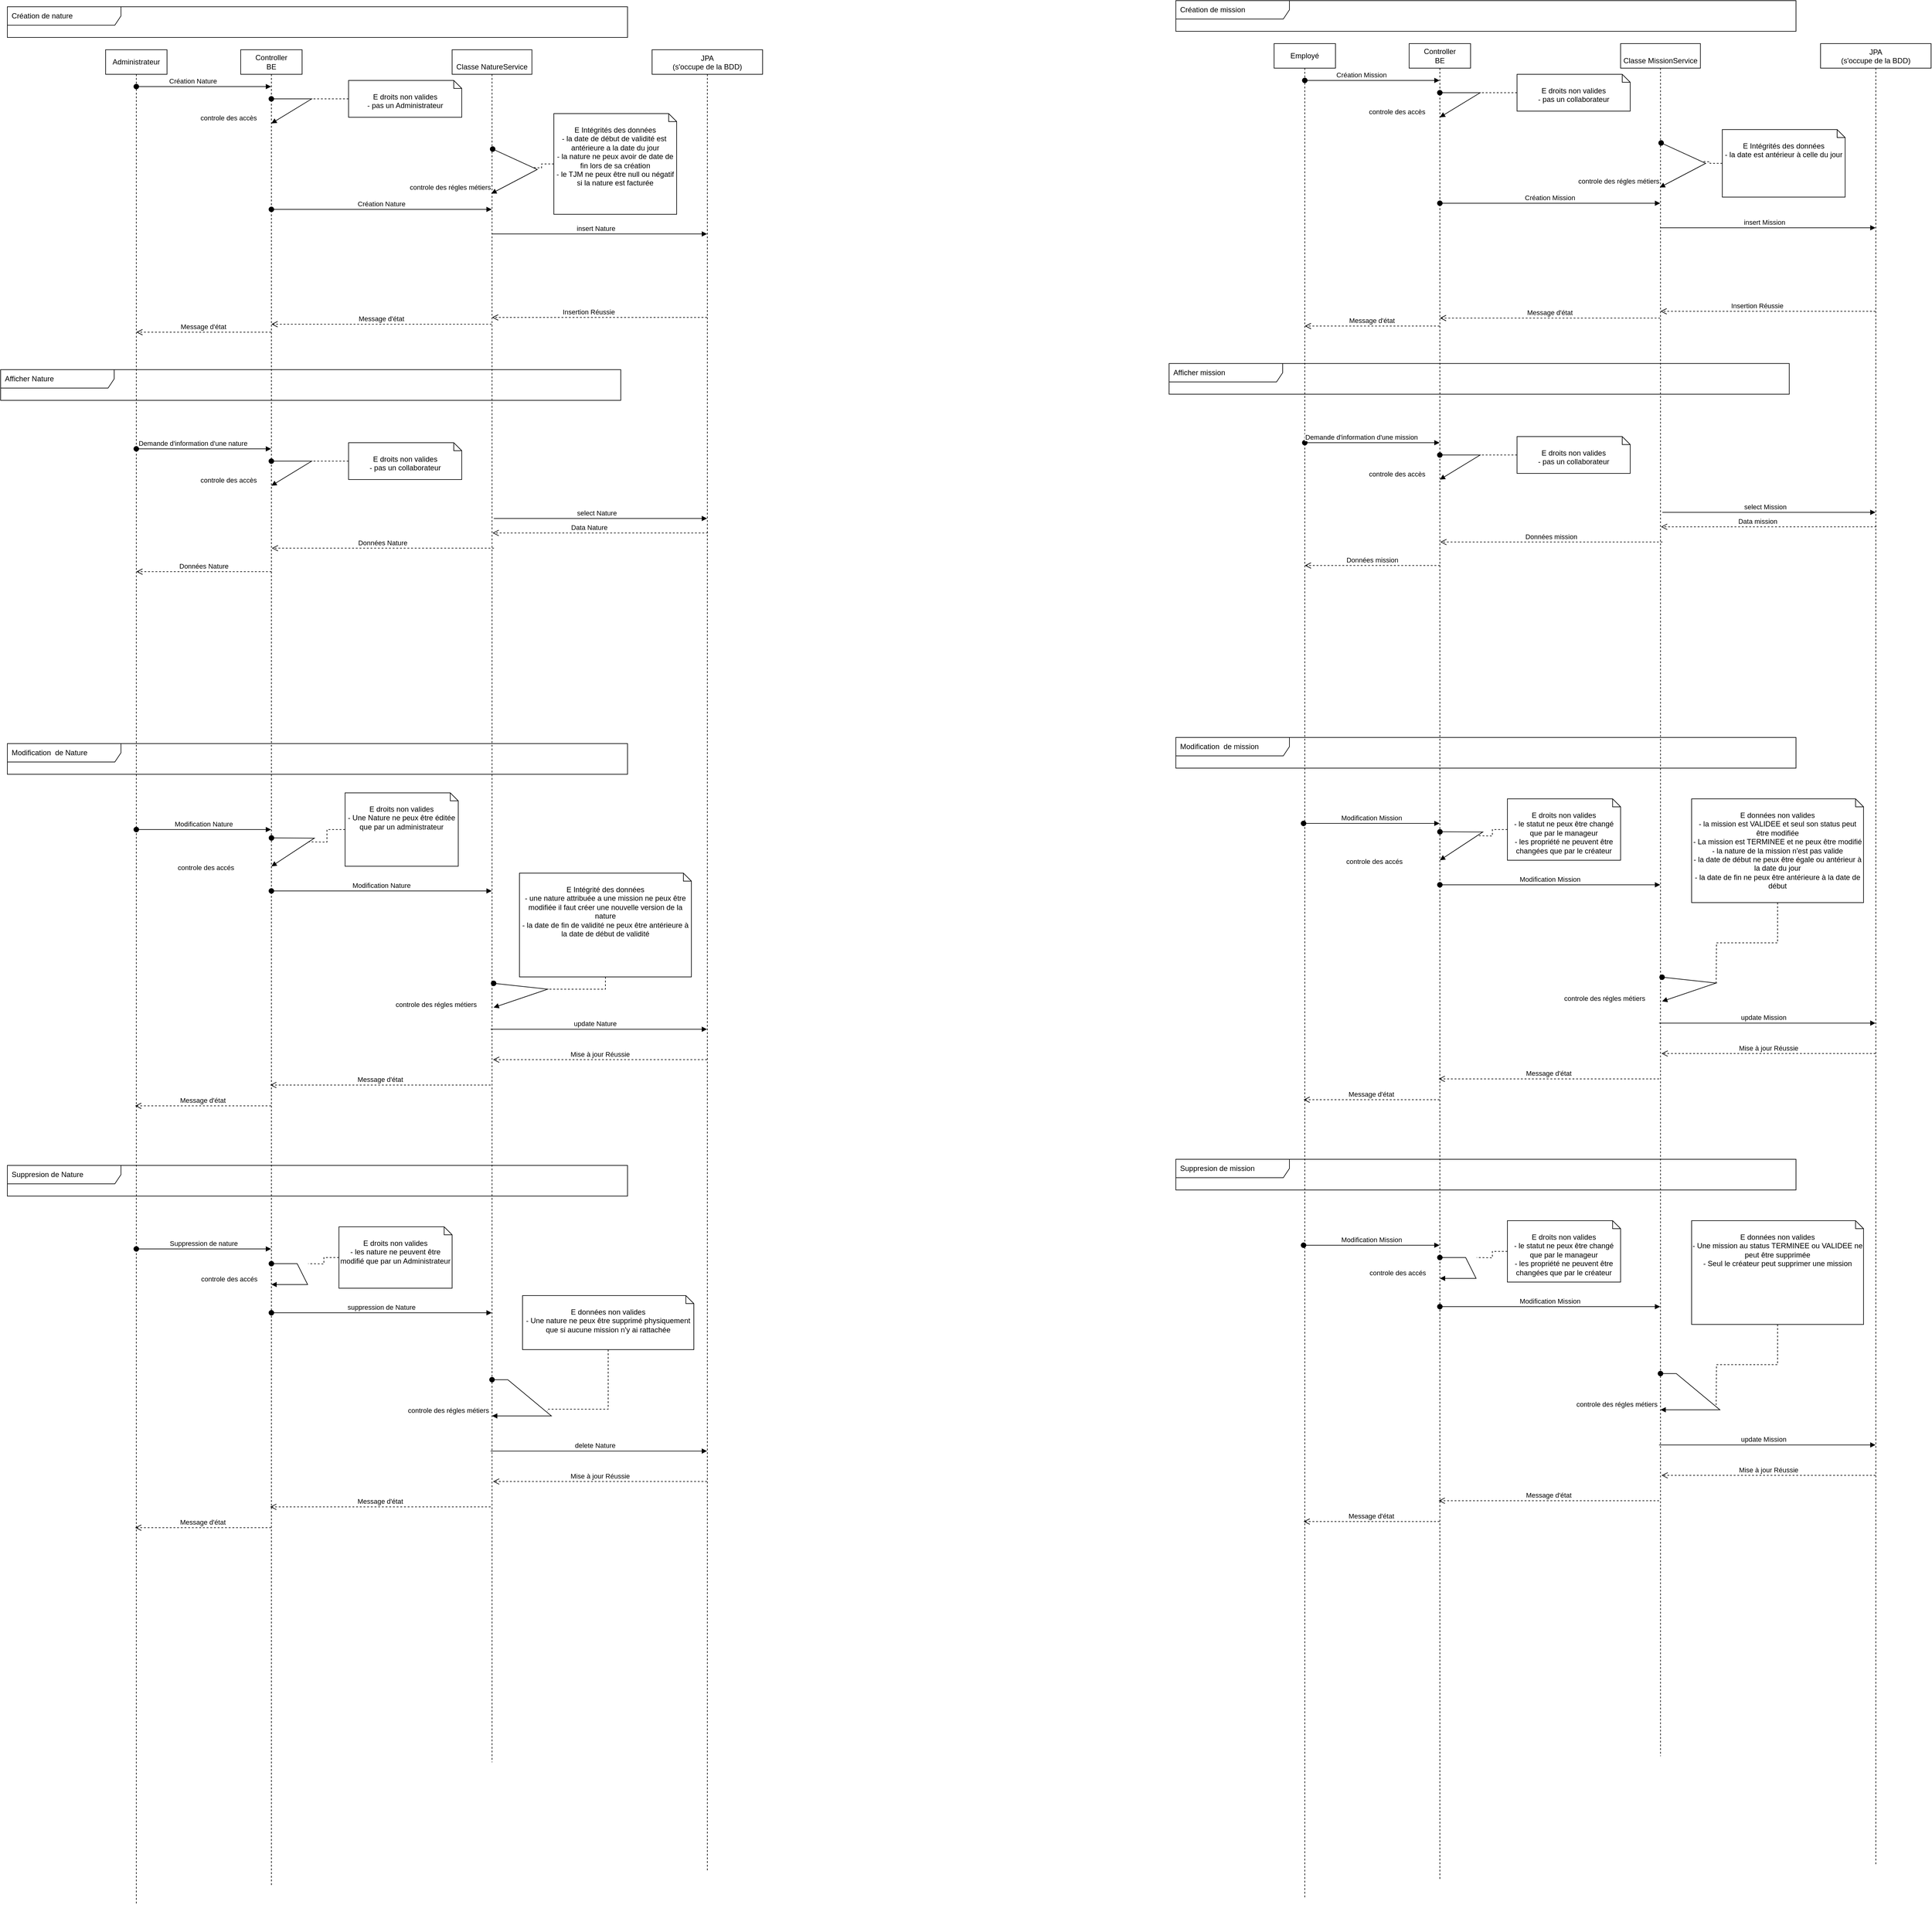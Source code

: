 <mxfile version="20.2.8" type="github">
  <diagram id="kgpKYQtTHZ0yAKxKKP6v" name="Page-1">
    <mxGraphModel dx="3835" dy="670" grid="0" gridSize="10" guides="1" tooltips="1" connect="1" arrows="1" fold="1" page="1" pageScale="1" pageWidth="827" pageHeight="1169" math="0" shadow="0">
      <root>
        <mxCell id="0" />
        <mxCell id="1" parent="0" />
        <mxCell id="3nuBFxr9cyL0pnOWT2aG-1" value="&#xa;Classe MissionService" style="shape=umlLifeline;perimeter=lifelinePerimeter;container=1;collapsible=0;recursiveResize=0;rounded=0;shadow=0;strokeWidth=1;" parent="1" vertex="1">
          <mxGeometry x="364.32" y="80" width="130" height="2789" as="geometry" />
        </mxCell>
        <mxCell id="5L8-g9ovLrtgpSLUulJO-23" value="controle des régles métiers" style="html=1;verticalAlign=bottom;startArrow=oval;startFill=1;endArrow=block;startSize=8;rounded=0;exitX=0.52;exitY=0.636;exitDx=0;exitDy=0;exitPerimeter=0;entryX=0.52;entryY=0.788;entryDx=0;entryDy=0;entryPerimeter=0;" parent="3nuBFxr9cyL0pnOWT2aG-1" edge="1">
          <mxGeometry x="1" y="-72" width="60" relative="1" as="geometry">
            <mxPoint x="67.6" y="1520.48" as="sourcePoint" />
            <mxPoint x="67.6" y="1559.84" as="targetPoint" />
            <Array as="points">
              <mxPoint x="155.68" y="1530" />
            </Array>
            <mxPoint x="-71" y="72" as="offset" />
          </mxGeometry>
        </mxCell>
        <mxCell id="3nuBFxr9cyL0pnOWT2aG-5" value="JPA&#xa;(s&#39;occupe de la BDD)" style="shape=umlLifeline;perimeter=lifelinePerimeter;container=1;collapsible=0;recursiveResize=0;rounded=0;shadow=0;strokeWidth=1;" parent="1" vertex="1">
          <mxGeometry x="690" y="80" width="180" height="2968" as="geometry" />
        </mxCell>
        <mxCell id="5L8-g9ovLrtgpSLUulJO-5" value="&lt;div&gt;Controller&lt;/div&gt;&lt;div&gt;BE&lt;br&gt;&lt;/div&gt;" style="shape=umlLifeline;perimeter=lifelinePerimeter;whiteSpace=wrap;html=1;container=1;collapsible=0;recursiveResize=0;outlineConnect=0;" parent="1" vertex="1">
          <mxGeometry x="20" y="80" width="100" height="2990" as="geometry" />
        </mxCell>
        <mxCell id="5L8-g9ovLrtgpSLUulJO-72" value="&lt;div&gt;controle des accés&lt;/div&gt;" style="html=1;verticalAlign=bottom;startArrow=oval;startFill=1;endArrow=block;startSize=8;rounded=0;exitX=0.52;exitY=0.636;exitDx=0;exitDy=0;exitPerimeter=0;entryX=0.519;entryY=0.681;entryDx=0;entryDy=0;entryPerimeter=0;" parent="5L8-g9ovLrtgpSLUulJO-5" edge="1">
          <mxGeometry x="1" y="-70" width="60" relative="1" as="geometry">
            <mxPoint x="50.13" y="1283.65" as="sourcePoint" />
            <mxPoint x="50.0" y="1330" as="targetPoint" />
            <Array as="points">
              <mxPoint x="120" y="1284" />
            </Array>
            <mxPoint x="-69" y="70" as="offset" />
          </mxGeometry>
        </mxCell>
        <mxCell id="Jw-Lm7LRE4pyzQuO6-6R-11" value="Données mission" style="verticalAlign=bottom;endArrow=open;dashed=1;endSize=8;shadow=0;strokeWidth=1;" parent="5L8-g9ovLrtgpSLUulJO-5" edge="1">
          <mxGeometry relative="1" as="geometry">
            <mxPoint x="-169.996" y="850" as="targetPoint" />
            <mxPoint x="50.18" y="850" as="sourcePoint" />
            <Array as="points" />
          </mxGeometry>
        </mxCell>
        <mxCell id="5L8-g9ovLrtgpSLUulJO-13" value="Création de mission" style="shape=umlFrame;whiteSpace=wrap;html=1;width=185;height=30;boundedLbl=1;verticalAlign=middle;align=left;spacingLeft=5;" parent="1" vertex="1">
          <mxGeometry x="-360" y="10" width="1010" height="50" as="geometry" />
        </mxCell>
        <mxCell id="5L8-g9ovLrtgpSLUulJO-1" value="&lt;div&gt;controle des régles métiers&lt;/div&gt;" style="html=1;verticalAlign=bottom;startArrow=oval;startFill=1;endArrow=block;startSize=8;rounded=0;entryX=0.491;entryY=0.084;entryDx=0;entryDy=0;entryPerimeter=0;exitX=0.508;exitY=0.058;exitDx=0;exitDy=0;exitPerimeter=0;" parent="1" source="3nuBFxr9cyL0pnOWT2aG-1" target="3nuBFxr9cyL0pnOWT2aG-1" edge="1">
          <mxGeometry x="1" y="-70" width="60" relative="1" as="geometry">
            <mxPoint x="437.21" y="319.94" as="sourcePoint" />
            <mxPoint x="434.324" y="360" as="targetPoint" />
            <Array as="points">
              <mxPoint x="503" y="275" />
            </Array>
            <mxPoint x="-35" y="61" as="offset" />
          </mxGeometry>
        </mxCell>
        <mxCell id="5L8-g9ovLrtgpSLUulJO-69" style="edgeStyle=orthogonalEdgeStyle;rounded=0;orthogonalLoop=1;jettySize=auto;html=1;dashed=1;endArrow=none;endFill=0;" parent="1" source="5L8-g9ovLrtgpSLUulJO-2" edge="1">
          <mxGeometry relative="1" as="geometry">
            <mxPoint x="497" y="272" as="targetPoint" />
          </mxGeometry>
        </mxCell>
        <mxCell id="5L8-g9ovLrtgpSLUulJO-2" value="&lt;div&gt;E Intégrités des données&lt;/div&gt;&lt;div&gt;- la date est antérieur à celle du jour&lt;br&gt;&lt;/div&gt;&lt;div&gt;&lt;br&gt;&lt;/div&gt;&lt;div&gt;&lt;br&gt;&lt;/div&gt;" style="shape=note2;boundedLbl=1;whiteSpace=wrap;html=1;size=13;verticalAlign=top;align=center;" parent="1" vertex="1">
          <mxGeometry x="530" y="220" width="200" height="110" as="geometry" />
        </mxCell>
        <mxCell id="5L8-g9ovLrtgpSLUulJO-20" value="Mise à jour Réussie" style="verticalAlign=bottom;endArrow=open;dashed=1;endSize=8;shadow=0;strokeWidth=1;entryX=0.513;entryY=0.86;entryDx=0;entryDy=0;entryPerimeter=0;" parent="1" edge="1">
          <mxGeometry relative="1" as="geometry">
            <mxPoint x="431.01" y="1724.8" as="targetPoint" />
            <mxPoint x="779.5" y="1724.8" as="sourcePoint" />
            <Array as="points" />
          </mxGeometry>
        </mxCell>
        <mxCell id="5L8-g9ovLrtgpSLUulJO-22" value="Modification Mission" style="verticalAlign=bottom;startArrow=oval;endArrow=block;startSize=8;shadow=0;strokeWidth=1;" parent="1" edge="1">
          <mxGeometry relative="1" as="geometry">
            <mxPoint x="70" y="1450" as="sourcePoint" />
            <mxPoint x="428.82" y="1450" as="targetPoint" />
            <Array as="points" />
          </mxGeometry>
        </mxCell>
        <mxCell id="5L8-g9ovLrtgpSLUulJO-71" style="edgeStyle=orthogonalEdgeStyle;rounded=0;orthogonalLoop=1;jettySize=auto;html=1;dashed=1;endArrow=none;endFill=0;" parent="1" source="5L8-g9ovLrtgpSLUulJO-24" edge="1">
          <mxGeometry relative="1" as="geometry">
            <mxPoint x="520" y="1610" as="targetPoint" />
          </mxGeometry>
        </mxCell>
        <mxCell id="5L8-g9ovLrtgpSLUulJO-25" value="Message d&#39;état" style="verticalAlign=bottom;endArrow=open;dashed=1;endSize=8;shadow=0;strokeWidth=1;exitX=0.482;exitY=0.895;exitDx=0;exitDy=0;exitPerimeter=0;" parent="1" edge="1">
          <mxGeometry relative="1" as="geometry">
            <mxPoint x="68" y="1766.1" as="targetPoint" />
            <mxPoint x="426.98" y="1766.1" as="sourcePoint" />
            <Array as="points" />
          </mxGeometry>
        </mxCell>
        <mxCell id="5L8-g9ovLrtgpSLUulJO-28" value="update Mission" style="verticalAlign=bottom;endArrow=block;shadow=0;strokeWidth=1;exitX=0.482;exitY=0.818;exitDx=0;exitDy=0;exitPerimeter=0;" parent="1" edge="1">
          <mxGeometry x="-0.032" relative="1" as="geometry">
            <mxPoint x="426.98" y="1675.24" as="sourcePoint" />
            <mxPoint x="779.5" y="1675.24" as="targetPoint" />
            <Array as="points" />
            <mxPoint as="offset" />
          </mxGeometry>
        </mxCell>
        <mxCell id="5L8-g9ovLrtgpSLUulJO-33" value="Employé" style="shape=umlLifeline;perimeter=lifelinePerimeter;whiteSpace=wrap;html=1;container=1;collapsible=0;recursiveResize=0;outlineConnect=0;" parent="1" vertex="1">
          <mxGeometry x="-200" y="80" width="100" height="3020" as="geometry" />
        </mxCell>
        <mxCell id="5L8-g9ovLrtgpSLUulJO-34" value="Création Mission" style="verticalAlign=bottom;startArrow=oval;endArrow=block;startSize=8;shadow=0;strokeWidth=1;" parent="1" source="5L8-g9ovLrtgpSLUulJO-33" target="5L8-g9ovLrtgpSLUulJO-5" edge="1">
          <mxGeometry x="-0.159" relative="1" as="geometry">
            <mxPoint x="-120" y="150" as="sourcePoint" />
            <mxPoint x="70" y="150" as="targetPoint" />
            <Array as="points">
              <mxPoint x="-10" y="140" />
            </Array>
            <mxPoint as="offset" />
          </mxGeometry>
        </mxCell>
        <mxCell id="5L8-g9ovLrtgpSLUulJO-37" value="Message d&#39;état" style="verticalAlign=bottom;endArrow=open;dashed=1;endSize=8;shadow=0;strokeWidth=1;" parent="1" source="5L8-g9ovLrtgpSLUulJO-5" target="5L8-g9ovLrtgpSLUulJO-33" edge="1">
          <mxGeometry relative="1" as="geometry">
            <mxPoint x="-150" y="230.0" as="targetPoint" />
            <mxPoint x="70" y="420" as="sourcePoint" />
            <Array as="points">
              <mxPoint x="20" y="540" />
            </Array>
          </mxGeometry>
        </mxCell>
        <mxCell id="5L8-g9ovLrtgpSLUulJO-35" value="Modification Mission" style="verticalAlign=bottom;startArrow=oval;endArrow=block;startSize=8;shadow=0;strokeWidth=1;" parent="1" edge="1">
          <mxGeometry relative="1" as="geometry">
            <mxPoint x="-152" y="1350" as="sourcePoint" />
            <mxPoint x="69.5" y="1350" as="targetPoint" />
            <Array as="points">
              <mxPoint x="-30" y="1350" />
            </Array>
          </mxGeometry>
        </mxCell>
        <mxCell id="3nuBFxr9cyL0pnOWT2aG-3" value="Création Mission" style="verticalAlign=bottom;startArrow=oval;endArrow=block;startSize=8;shadow=0;strokeWidth=1;" parent="1" source="5L8-g9ovLrtgpSLUulJO-5" target="3nuBFxr9cyL0pnOWT2aG-1" edge="1">
          <mxGeometry relative="1" as="geometry">
            <mxPoint x="360" y="150" as="sourcePoint" />
            <mxPoint x="415" y="342" as="targetPoint" />
            <Array as="points">
              <mxPoint x="295" y="340" />
            </Array>
          </mxGeometry>
        </mxCell>
        <mxCell id="5L8-g9ovLrtgpSLUulJO-60" value="&lt;div&gt;controle des accès &lt;br&gt;&lt;/div&gt;" style="html=1;verticalAlign=bottom;startArrow=oval;startFill=1;endArrow=block;startSize=8;rounded=0;" parent="1" edge="1">
          <mxGeometry x="1" y="-70" width="60" relative="1" as="geometry">
            <mxPoint x="69.929" y="160" as="sourcePoint" />
            <mxPoint x="70" y="200" as="targetPoint" />
            <Array as="points">
              <mxPoint x="135.68" y="160" />
            </Array>
            <mxPoint x="-34" y="60" as="offset" />
          </mxGeometry>
        </mxCell>
        <mxCell id="5L8-g9ovLrtgpSLUulJO-70" style="edgeStyle=orthogonalEdgeStyle;rounded=0;orthogonalLoop=1;jettySize=auto;html=1;dashed=1;endArrow=none;endFill=0;" parent="1" source="5L8-g9ovLrtgpSLUulJO-61" edge="1">
          <mxGeometry relative="1" as="geometry">
            <mxPoint x="130" y="160" as="targetPoint" />
          </mxGeometry>
        </mxCell>
        <mxCell id="5L8-g9ovLrtgpSLUulJO-61" value="&lt;div&gt;E droits non valides&lt;/div&gt;&lt;div&gt;- pas un collaborateur&lt;/div&gt;" style="shape=note2;boundedLbl=1;whiteSpace=wrap;html=1;size=13;verticalAlign=top;align=center;" parent="1" vertex="1">
          <mxGeometry x="195.68" y="130" width="184.32" height="60" as="geometry" />
        </mxCell>
        <mxCell id="5L8-g9ovLrtgpSLUulJO-65" style="edgeStyle=orthogonalEdgeStyle;rounded=0;orthogonalLoop=1;jettySize=auto;html=1;dashed=1;strokeColor=none;endArrow=none;endFill=0;" parent="1" source="5L8-g9ovLrtgpSLUulJO-63" edge="1">
          <mxGeometry relative="1" as="geometry">
            <mxPoint x="120" y="1400" as="targetPoint" />
          </mxGeometry>
        </mxCell>
        <mxCell id="5L8-g9ovLrtgpSLUulJO-66" style="edgeStyle=orthogonalEdgeStyle;rounded=0;orthogonalLoop=1;jettySize=auto;html=1;dashed=1;endArrow=none;endFill=0;" parent="1" source="5L8-g9ovLrtgpSLUulJO-63" edge="1">
          <mxGeometry relative="1" as="geometry">
            <mxPoint x="130" y="1370" as="targetPoint" />
          </mxGeometry>
        </mxCell>
        <mxCell id="5L8-g9ovLrtgpSLUulJO-63" value="&lt;div&gt;E droits non valides&lt;/div&gt;&lt;div&gt;- le statut ne peux être changé que par le manageur&lt;/div&gt;&lt;div&gt;- les propriété ne peuvent être changées que par le créateur&lt;br&gt;&lt;/div&gt;" style="shape=note2;boundedLbl=1;whiteSpace=wrap;html=1;size=13;verticalAlign=top;align=center;" parent="1" vertex="1">
          <mxGeometry x="180" y="1310" width="184.32" height="100" as="geometry" />
        </mxCell>
        <mxCell id="5L8-g9ovLrtgpSLUulJO-24" value="&lt;div&gt;E données non valides&lt;br&gt;&lt;/div&gt;&lt;div&gt;- la mission est VALIDEE et seul son status peut être modifiée&lt;/div&gt;&lt;div&gt;- La mission est TERMINEE et ne peux être modifié&lt;/div&gt;&lt;div&gt;- la nature de la mission n&#39;est pas valide&lt;br&gt;&lt;/div&gt;&lt;div&gt;- la date de début ne peux être égale ou antérieur à la date du jour&lt;/div&gt;&lt;div&gt;- la date de fin ne peux être antérieure à la date de début&lt;br&gt;&lt;/div&gt;" style="shape=note2;boundedLbl=1;whiteSpace=wrap;html=1;size=13;verticalAlign=top;align=center;" parent="1" vertex="1">
          <mxGeometry x="480" y="1310" width="280" height="169" as="geometry" />
        </mxCell>
        <mxCell id="5L8-g9ovLrtgpSLUulJO-74" value="Message d&#39;état" style="verticalAlign=bottom;endArrow=open;dashed=1;endSize=8;shadow=0;strokeWidth=1;" parent="1" edge="1">
          <mxGeometry relative="1" as="geometry">
            <mxPoint x="-152" y="1800" as="targetPoint" />
            <mxPoint x="69.5" y="1800" as="sourcePoint" />
            <Array as="points">
              <mxPoint x="30" y="1800" />
            </Array>
          </mxGeometry>
        </mxCell>
        <mxCell id="5L8-g9ovLrtgpSLUulJO-81" value="&lt;div&gt;Modification&amp;nbsp; de mission&lt;/div&gt;" style="shape=umlFrame;whiteSpace=wrap;html=1;width=185;height=30;boundedLbl=1;verticalAlign=middle;align=left;spacingLeft=5;" parent="1" vertex="1">
          <mxGeometry x="-360" y="1210" width="1010" height="50" as="geometry" />
        </mxCell>
        <mxCell id="Jw-Lm7LRE4pyzQuO6-6R-1" value="&lt;div&gt;Afficher mission&lt;/div&gt;" style="shape=umlFrame;whiteSpace=wrap;html=1;width=185;height=30;boundedLbl=1;verticalAlign=middle;align=left;spacingLeft=5;" parent="1" vertex="1">
          <mxGeometry x="-371" y="601" width="1010" height="50" as="geometry" />
        </mxCell>
        <mxCell id="Jw-Lm7LRE4pyzQuO6-6R-2" value="Demande d&#39;information d&#39;une mission" style="verticalAlign=bottom;startArrow=oval;endArrow=block;startSize=8;shadow=0;strokeWidth=1;" parent="1" source="5L8-g9ovLrtgpSLUulJO-33" target="5L8-g9ovLrtgpSLUulJO-5" edge="1">
          <mxGeometry x="-0.159" relative="1" as="geometry">
            <mxPoint x="-149.999" y="730" as="sourcePoint" />
            <mxPoint x="70.43" y="730" as="targetPoint" />
            <Array as="points">
              <mxPoint x="-9.07" y="730" />
            </Array>
            <mxPoint as="offset" />
          </mxGeometry>
        </mxCell>
        <mxCell id="Jw-Lm7LRE4pyzQuO6-6R-3" value="&lt;div&gt;controle des accès &lt;br&gt;&lt;/div&gt;" style="html=1;verticalAlign=bottom;startArrow=oval;startFill=1;endArrow=block;startSize=8;rounded=0;" parent="1" edge="1">
          <mxGeometry x="1" y="-70" width="60" relative="1" as="geometry">
            <mxPoint x="69.929" y="750" as="sourcePoint" />
            <mxPoint x="70.0" y="790" as="targetPoint" />
            <Array as="points">
              <mxPoint x="135.68" y="750" />
            </Array>
            <mxPoint x="-34" y="60" as="offset" />
          </mxGeometry>
        </mxCell>
        <mxCell id="Jw-Lm7LRE4pyzQuO6-6R-14" style="edgeStyle=orthogonalEdgeStyle;rounded=0;orthogonalLoop=1;jettySize=auto;html=1;dashed=1;endArrow=none;endFill=0;" parent="1" source="Jw-Lm7LRE4pyzQuO6-6R-4" edge="1">
          <mxGeometry relative="1" as="geometry">
            <mxPoint x="122.4" y="750" as="targetPoint" />
          </mxGeometry>
        </mxCell>
        <mxCell id="Jw-Lm7LRE4pyzQuO6-6R-4" value="&lt;div&gt;E droits non valides&lt;/div&gt;&lt;div&gt;- pas un collaborateur&lt;/div&gt;" style="shape=note2;boundedLbl=1;whiteSpace=wrap;html=1;size=13;verticalAlign=top;align=center;" parent="1" vertex="1">
          <mxGeometry x="195.68" y="720" width="184.32" height="60" as="geometry" />
        </mxCell>
        <mxCell id="Jw-Lm7LRE4pyzQuO6-6R-5" value="insert Mission" style="verticalAlign=bottom;endArrow=block;shadow=0;strokeWidth=1;" parent="1" source="3nuBFxr9cyL0pnOWT2aG-1" target="3nuBFxr9cyL0pnOWT2aG-5" edge="1">
          <mxGeometry x="-0.032" relative="1" as="geometry">
            <mxPoint x="431.56" y="423.38" as="sourcePoint" />
            <mxPoint x="780.18" y="380" as="targetPoint" />
            <Array as="points">
              <mxPoint x="640.68" y="380" />
            </Array>
            <mxPoint as="offset" />
          </mxGeometry>
        </mxCell>
        <mxCell id="Jw-Lm7LRE4pyzQuO6-6R-6" value="Insertion Réussie" style="verticalAlign=bottom;endArrow=open;dashed=1;endSize=8;shadow=0;strokeWidth=1;" parent="1" source="3nuBFxr9cyL0pnOWT2aG-5" target="3nuBFxr9cyL0pnOWT2aG-1" edge="1">
          <mxGeometry x="0.1" relative="1" as="geometry">
            <mxPoint x="429.48" y="446.98" as="targetPoint" />
            <Array as="points">
              <mxPoint x="724" y="516" />
            </Array>
            <mxPoint as="offset" />
            <mxPoint x="780.18" y="446.98" as="sourcePoint" />
          </mxGeometry>
        </mxCell>
        <mxCell id="Jw-Lm7LRE4pyzQuO6-6R-8" value="select Mission" style="verticalAlign=bottom;endArrow=block;shadow=0;strokeWidth=1;exitX=0.512;exitY=0.291;exitDx=0;exitDy=0;exitPerimeter=0;" parent="1" target="3nuBFxr9cyL0pnOWT2aG-5" edge="1">
          <mxGeometry x="-0.032" relative="1" as="geometry">
            <mxPoint x="432.24" y="843.38" as="sourcePoint" />
            <mxPoint x="780.86" y="800" as="targetPoint" />
            <Array as="points" />
            <mxPoint as="offset" />
          </mxGeometry>
        </mxCell>
        <mxCell id="Jw-Lm7LRE4pyzQuO6-6R-9" value="Data mission" style="verticalAlign=bottom;endArrow=open;dashed=1;endSize=8;shadow=0;strokeWidth=1;entryX=0.496;entryY=0.311;entryDx=0;entryDy=0;entryPerimeter=0;" parent="1" edge="1">
          <mxGeometry x="0.1" relative="1" as="geometry">
            <mxPoint x="430.16" y="866.98" as="targetPoint" />
            <Array as="points" />
            <mxPoint as="offset" />
            <mxPoint x="780.86" y="866.98" as="sourcePoint" />
          </mxGeometry>
        </mxCell>
        <mxCell id="Jw-Lm7LRE4pyzQuO6-6R-10" value="Données mission" style="verticalAlign=bottom;endArrow=open;dashed=1;endSize=8;shadow=0;strokeWidth=1;exitX=0.514;exitY=0.332;exitDx=0;exitDy=0;exitPerimeter=0;" parent="1" edge="1">
          <mxGeometry relative="1" as="geometry">
            <mxPoint x="70.684" y="891.76" as="targetPoint" />
            <mxPoint x="432.5" y="891.76" as="sourcePoint" />
            <Array as="points" />
          </mxGeometry>
        </mxCell>
        <mxCell id="Jw-Lm7LRE4pyzQuO6-6R-13" value="Message d&#39;état" style="verticalAlign=bottom;endArrow=open;dashed=1;endSize=8;shadow=0;strokeWidth=1;" parent="1" source="3nuBFxr9cyL0pnOWT2aG-1" target="5L8-g9ovLrtgpSLUulJO-5" edge="1">
          <mxGeometry relative="1" as="geometry">
            <mxPoint x="74" y="474" as="targetPoint" />
            <mxPoint x="408" y="527" as="sourcePoint" />
            <Array as="points">
              <mxPoint x="333" y="527" />
            </Array>
          </mxGeometry>
        </mxCell>
        <mxCell id="Jw-Lm7LRE4pyzQuO6-6R-17" value="Mise à jour Réussie" style="verticalAlign=bottom;endArrow=open;dashed=1;endSize=8;shadow=0;strokeWidth=1;entryX=0.513;entryY=0.86;entryDx=0;entryDy=0;entryPerimeter=0;" parent="1" edge="1">
          <mxGeometry relative="1" as="geometry">
            <mxPoint x="431.01" y="2411.8" as="targetPoint" />
            <mxPoint x="779.5" y="2411.8" as="sourcePoint" />
            <Array as="points" />
          </mxGeometry>
        </mxCell>
        <mxCell id="Jw-Lm7LRE4pyzQuO6-6R-18" value="Modification Mission" style="verticalAlign=bottom;startArrow=oval;endArrow=block;startSize=8;shadow=0;strokeWidth=1;" parent="1" edge="1">
          <mxGeometry relative="1" as="geometry">
            <mxPoint x="70" y="2137" as="sourcePoint" />
            <mxPoint x="428.82" y="2137" as="targetPoint" />
            <Array as="points" />
          </mxGeometry>
        </mxCell>
        <mxCell id="Jw-Lm7LRE4pyzQuO6-6R-19" style="edgeStyle=orthogonalEdgeStyle;rounded=0;orthogonalLoop=1;jettySize=auto;html=1;dashed=1;endArrow=none;endFill=0;" parent="1" source="Jw-Lm7LRE4pyzQuO6-6R-26" edge="1">
          <mxGeometry relative="1" as="geometry">
            <mxPoint x="520" y="2297" as="targetPoint" />
          </mxGeometry>
        </mxCell>
        <mxCell id="Jw-Lm7LRE4pyzQuO6-6R-20" value="Message d&#39;état" style="verticalAlign=bottom;endArrow=open;dashed=1;endSize=8;shadow=0;strokeWidth=1;exitX=0.482;exitY=0.895;exitDx=0;exitDy=0;exitPerimeter=0;" parent="1" edge="1">
          <mxGeometry relative="1" as="geometry">
            <mxPoint x="68" y="2453.1" as="targetPoint" />
            <mxPoint x="426.98" y="2453.1" as="sourcePoint" />
            <Array as="points" />
          </mxGeometry>
        </mxCell>
        <mxCell id="Jw-Lm7LRE4pyzQuO6-6R-21" value="update Mission" style="verticalAlign=bottom;endArrow=block;shadow=0;strokeWidth=1;exitX=0.482;exitY=0.818;exitDx=0;exitDy=0;exitPerimeter=0;" parent="1" edge="1">
          <mxGeometry x="-0.032" relative="1" as="geometry">
            <mxPoint x="426.98" y="2362.24" as="sourcePoint" />
            <mxPoint x="779.5" y="2362.24" as="targetPoint" />
            <Array as="points" />
            <mxPoint as="offset" />
          </mxGeometry>
        </mxCell>
        <mxCell id="Jw-Lm7LRE4pyzQuO6-6R-22" value="Modification Mission" style="verticalAlign=bottom;startArrow=oval;endArrow=block;startSize=8;shadow=0;strokeWidth=1;" parent="1" edge="1">
          <mxGeometry relative="1" as="geometry">
            <mxPoint x="-152" y="2037" as="sourcePoint" />
            <mxPoint x="69.5" y="2037" as="targetPoint" />
            <Array as="points">
              <mxPoint x="-30" y="2037" />
            </Array>
          </mxGeometry>
        </mxCell>
        <mxCell id="Jw-Lm7LRE4pyzQuO6-6R-23" style="edgeStyle=orthogonalEdgeStyle;rounded=0;orthogonalLoop=1;jettySize=auto;html=1;dashed=1;strokeColor=none;endArrow=none;endFill=0;" parent="1" source="Jw-Lm7LRE4pyzQuO6-6R-25" edge="1">
          <mxGeometry relative="1" as="geometry">
            <mxPoint x="120" y="2087" as="targetPoint" />
          </mxGeometry>
        </mxCell>
        <mxCell id="Jw-Lm7LRE4pyzQuO6-6R-24" style="edgeStyle=orthogonalEdgeStyle;rounded=0;orthogonalLoop=1;jettySize=auto;html=1;dashed=1;endArrow=none;endFill=0;" parent="1" source="Jw-Lm7LRE4pyzQuO6-6R-25" edge="1">
          <mxGeometry relative="1" as="geometry">
            <mxPoint x="130" y="2057" as="targetPoint" />
          </mxGeometry>
        </mxCell>
        <mxCell id="Jw-Lm7LRE4pyzQuO6-6R-25" value="&lt;div&gt;E droits non valides&lt;/div&gt;&lt;div&gt;- le statut ne peux être changé que par le manageur&lt;/div&gt;&lt;div&gt;- les propriété ne peuvent être changées que par le créateur&lt;br&gt;&lt;/div&gt;" style="shape=note2;boundedLbl=1;whiteSpace=wrap;html=1;size=13;verticalAlign=top;align=center;" parent="1" vertex="1">
          <mxGeometry x="180" y="1997" width="184.32" height="100" as="geometry" />
        </mxCell>
        <mxCell id="Jw-Lm7LRE4pyzQuO6-6R-26" value="&lt;div&gt;E données non valides&lt;br&gt;&lt;/div&gt;&lt;div&gt;- Une mission au status TERMINEE ou VALIDEE ne peut être supprimée&lt;br&gt;&lt;/div&gt;&lt;div&gt;- Seul le créateur peut supprimer une mission&lt;br&gt;&lt;/div&gt;" style="shape=note2;boundedLbl=1;whiteSpace=wrap;html=1;size=13;verticalAlign=top;align=center;" parent="1" vertex="1">
          <mxGeometry x="480" y="1997" width="280" height="169" as="geometry" />
        </mxCell>
        <mxCell id="Jw-Lm7LRE4pyzQuO6-6R-27" value="Message d&#39;état" style="verticalAlign=bottom;endArrow=open;dashed=1;endSize=8;shadow=0;strokeWidth=1;" parent="1" edge="1">
          <mxGeometry relative="1" as="geometry">
            <mxPoint x="-152" y="2487" as="targetPoint" />
            <mxPoint x="69.5" y="2487" as="sourcePoint" />
            <Array as="points">
              <mxPoint x="30" y="2487" />
            </Array>
          </mxGeometry>
        </mxCell>
        <mxCell id="Jw-Lm7LRE4pyzQuO6-6R-28" value="&lt;div&gt;Suppresion de mission&lt;/div&gt;" style="shape=umlFrame;whiteSpace=wrap;html=1;width=185;height=30;boundedLbl=1;verticalAlign=middle;align=left;spacingLeft=5;" parent="1" vertex="1">
          <mxGeometry x="-360" y="1897" width="1010" height="50" as="geometry" />
        </mxCell>
        <mxCell id="Jw-Lm7LRE4pyzQuO6-6R-15" value="controle des régles métiers" style="html=1;verticalAlign=bottom;startArrow=oval;startFill=1;endArrow=block;startSize=8;rounded=0;" parent="1" source="3nuBFxr9cyL0pnOWT2aG-1" target="3nuBFxr9cyL0pnOWT2aG-1" edge="1">
          <mxGeometry x="1" y="-72" width="60" relative="1" as="geometry">
            <mxPoint x="510" y="2199" as="sourcePoint" />
            <mxPoint x="635" y="2274" as="targetPoint" />
            <Array as="points">
              <mxPoint x="455" y="2246" />
              <mxPoint x="526" y="2305" />
            </Array>
            <mxPoint x="-71" y="72" as="offset" />
          </mxGeometry>
        </mxCell>
        <mxCell id="Jw-Lm7LRE4pyzQuO6-6R-16" value="&lt;div&gt;controle des accés&lt;/div&gt;" style="html=1;verticalAlign=bottom;startArrow=oval;startFill=1;endArrow=block;startSize=8;rounded=0;" parent="1" source="5L8-g9ovLrtgpSLUulJO-5" target="5L8-g9ovLrtgpSLUulJO-5" edge="1">
          <mxGeometry x="1" y="-70" width="60" relative="1" as="geometry">
            <mxPoint x="72" y="2077" as="sourcePoint" />
            <mxPoint x="72.0" y="2123" as="targetPoint" />
            <Array as="points">
              <mxPoint x="112" y="2057" />
              <mxPoint x="129" y="2091" />
            </Array>
            <mxPoint x="-69" y="70" as="offset" />
          </mxGeometry>
        </mxCell>
        <mxCell id="WW6heL2LgJYkknNflD3q-214" value="&#xa;Classe NatureService" style="shape=umlLifeline;perimeter=lifelinePerimeter;container=1;collapsible=0;recursiveResize=0;rounded=0;shadow=0;strokeWidth=1;" vertex="1" parent="1">
          <mxGeometry x="-1538.68" y="90" width="130" height="2789" as="geometry" />
        </mxCell>
        <mxCell id="WW6heL2LgJYkknNflD3q-215" value="controle des régles métiers" style="html=1;verticalAlign=bottom;startArrow=oval;startFill=1;endArrow=block;startSize=8;rounded=0;exitX=0.52;exitY=0.636;exitDx=0;exitDy=0;exitPerimeter=0;entryX=0.52;entryY=0.788;entryDx=0;entryDy=0;entryPerimeter=0;" edge="1" parent="WW6heL2LgJYkknNflD3q-214">
          <mxGeometry x="1" y="-72" width="60" relative="1" as="geometry">
            <mxPoint x="67.6" y="1520.48" as="sourcePoint" />
            <mxPoint x="67.6" y="1559.84" as="targetPoint" />
            <Array as="points">
              <mxPoint x="155.68" y="1530" />
            </Array>
            <mxPoint x="-71" y="72" as="offset" />
          </mxGeometry>
        </mxCell>
        <mxCell id="WW6heL2LgJYkknNflD3q-216" value="JPA&#xa;(s&#39;occupe de la BDD)" style="shape=umlLifeline;perimeter=lifelinePerimeter;container=1;collapsible=0;recursiveResize=0;rounded=0;shadow=0;strokeWidth=1;" vertex="1" parent="1">
          <mxGeometry x="-1213" y="90" width="180" height="2968" as="geometry" />
        </mxCell>
        <mxCell id="WW6heL2LgJYkknNflD3q-217" value="&lt;div&gt;Controller&lt;/div&gt;&lt;div&gt;BE&lt;br&gt;&lt;/div&gt;" style="shape=umlLifeline;perimeter=lifelinePerimeter;whiteSpace=wrap;html=1;container=1;collapsible=0;recursiveResize=0;outlineConnect=0;" vertex="1" parent="1">
          <mxGeometry x="-1883" y="90" width="100" height="2990" as="geometry" />
        </mxCell>
        <mxCell id="WW6heL2LgJYkknNflD3q-218" value="&lt;div&gt;controle des accés&lt;/div&gt;" style="html=1;verticalAlign=bottom;startArrow=oval;startFill=1;endArrow=block;startSize=8;rounded=0;exitX=0.52;exitY=0.636;exitDx=0;exitDy=0;exitPerimeter=0;entryX=0.519;entryY=0.681;entryDx=0;entryDy=0;entryPerimeter=0;" edge="1" parent="WW6heL2LgJYkknNflD3q-217">
          <mxGeometry x="1" y="-70" width="60" relative="1" as="geometry">
            <mxPoint x="50.13" y="1283.65" as="sourcePoint" />
            <mxPoint x="50.0" y="1330" as="targetPoint" />
            <Array as="points">
              <mxPoint x="120" y="1284" />
            </Array>
            <mxPoint x="-69" y="70" as="offset" />
          </mxGeometry>
        </mxCell>
        <mxCell id="WW6heL2LgJYkknNflD3q-219" value="Données Nature" style="verticalAlign=bottom;endArrow=open;dashed=1;endSize=8;shadow=0;strokeWidth=1;" edge="1" parent="WW6heL2LgJYkknNflD3q-217">
          <mxGeometry relative="1" as="geometry">
            <mxPoint x="-169.996" y="850" as="targetPoint" />
            <mxPoint x="50.18" y="850" as="sourcePoint" />
            <Array as="points" />
          </mxGeometry>
        </mxCell>
        <mxCell id="WW6heL2LgJYkknNflD3q-220" value="Création de nature" style="shape=umlFrame;whiteSpace=wrap;html=1;width=185;height=30;boundedLbl=1;verticalAlign=middle;align=left;spacingLeft=5;" vertex="1" parent="1">
          <mxGeometry x="-2263" y="20" width="1010" height="50" as="geometry" />
        </mxCell>
        <mxCell id="WW6heL2LgJYkknNflD3q-221" value="&lt;div&gt;controle des régles métiers&lt;/div&gt;" style="html=1;verticalAlign=bottom;startArrow=oval;startFill=1;endArrow=block;startSize=8;rounded=0;entryX=0.491;entryY=0.084;entryDx=0;entryDy=0;entryPerimeter=0;exitX=0.508;exitY=0.058;exitDx=0;exitDy=0;exitPerimeter=0;" edge="1" source="WW6heL2LgJYkknNflD3q-214" target="WW6heL2LgJYkknNflD3q-214" parent="1">
          <mxGeometry x="1" y="-70" width="60" relative="1" as="geometry">
            <mxPoint x="-1465.79" y="329.94" as="sourcePoint" />
            <mxPoint x="-1468.676" y="370" as="targetPoint" />
            <Array as="points">
              <mxPoint x="-1400" y="285" />
            </Array>
            <mxPoint x="-35" y="61" as="offset" />
          </mxGeometry>
        </mxCell>
        <mxCell id="WW6heL2LgJYkknNflD3q-222" style="edgeStyle=orthogonalEdgeStyle;rounded=0;orthogonalLoop=1;jettySize=auto;html=1;dashed=1;endArrow=none;endFill=0;" edge="1" source="WW6heL2LgJYkknNflD3q-223" parent="1">
          <mxGeometry relative="1" as="geometry">
            <mxPoint x="-1406" y="282" as="targetPoint" />
          </mxGeometry>
        </mxCell>
        <mxCell id="WW6heL2LgJYkknNflD3q-223" value="&lt;div&gt;E Intégrités des données&lt;/div&gt;&lt;div&gt;- la date de début de validité est&amp;nbsp; antérieure a la date du jour&lt;/div&gt;&lt;div&gt;- la nature ne peux avoir de date de fin lors de sa création&lt;/div&gt;&lt;div&gt;- le TJM ne peux être null ou négatif&lt;/div&gt;&lt;div&gt;si la nature est facturée&lt;br&gt;&lt;/div&gt;" style="shape=note2;boundedLbl=1;whiteSpace=wrap;html=1;size=13;verticalAlign=top;align=center;" vertex="1" parent="1">
          <mxGeometry x="-1373" y="194" width="200" height="164" as="geometry" />
        </mxCell>
        <mxCell id="WW6heL2LgJYkknNflD3q-224" value="Mise à jour Réussie" style="verticalAlign=bottom;endArrow=open;dashed=1;endSize=8;shadow=0;strokeWidth=1;entryX=0.513;entryY=0.86;entryDx=0;entryDy=0;entryPerimeter=0;" edge="1" parent="1">
          <mxGeometry relative="1" as="geometry">
            <mxPoint x="-1471.99" y="1734.8" as="targetPoint" />
            <mxPoint x="-1123.5" y="1734.8" as="sourcePoint" />
            <Array as="points" />
          </mxGeometry>
        </mxCell>
        <mxCell id="WW6heL2LgJYkknNflD3q-225" value="Modification Nature" style="verticalAlign=bottom;startArrow=oval;endArrow=block;startSize=8;shadow=0;strokeWidth=1;" edge="1" parent="1">
          <mxGeometry relative="1" as="geometry">
            <mxPoint x="-1833" y="1460" as="sourcePoint" />
            <mxPoint x="-1474.18" y="1460" as="targetPoint" />
            <Array as="points" />
          </mxGeometry>
        </mxCell>
        <mxCell id="WW6heL2LgJYkknNflD3q-226" style="edgeStyle=orthogonalEdgeStyle;rounded=0;orthogonalLoop=1;jettySize=auto;html=1;dashed=1;endArrow=none;endFill=0;" edge="1" source="WW6heL2LgJYkknNflD3q-240" parent="1">
          <mxGeometry relative="1" as="geometry">
            <mxPoint x="-1383" y="1620" as="targetPoint" />
          </mxGeometry>
        </mxCell>
        <mxCell id="WW6heL2LgJYkknNflD3q-227" value="Message d&#39;état" style="verticalAlign=bottom;endArrow=open;dashed=1;endSize=8;shadow=0;strokeWidth=1;exitX=0.482;exitY=0.895;exitDx=0;exitDy=0;exitPerimeter=0;" edge="1" parent="1">
          <mxGeometry relative="1" as="geometry">
            <mxPoint x="-1835" y="1776.1" as="targetPoint" />
            <mxPoint x="-1476.02" y="1776.1" as="sourcePoint" />
            <Array as="points" />
          </mxGeometry>
        </mxCell>
        <mxCell id="WW6heL2LgJYkknNflD3q-228" value="update Nature" style="verticalAlign=bottom;endArrow=block;shadow=0;strokeWidth=1;exitX=0.482;exitY=0.818;exitDx=0;exitDy=0;exitPerimeter=0;" edge="1" parent="1">
          <mxGeometry x="-0.032" relative="1" as="geometry">
            <mxPoint x="-1476.02" y="1685.24" as="sourcePoint" />
            <mxPoint x="-1123.5" y="1685.24" as="targetPoint" />
            <Array as="points" />
            <mxPoint as="offset" />
          </mxGeometry>
        </mxCell>
        <mxCell id="WW6heL2LgJYkknNflD3q-229" value="&lt;div&gt;Administrateur&lt;/div&gt;" style="shape=umlLifeline;perimeter=lifelinePerimeter;whiteSpace=wrap;html=1;container=1;collapsible=0;recursiveResize=0;outlineConnect=0;" vertex="1" parent="1">
          <mxGeometry x="-2103" y="90" width="100" height="3020" as="geometry" />
        </mxCell>
        <mxCell id="WW6heL2LgJYkknNflD3q-230" value="Création Nature" style="verticalAlign=bottom;startArrow=oval;endArrow=block;startSize=8;shadow=0;strokeWidth=1;" edge="1" source="WW6heL2LgJYkknNflD3q-229" target="WW6heL2LgJYkknNflD3q-217" parent="1">
          <mxGeometry x="-0.159" relative="1" as="geometry">
            <mxPoint x="-2023" y="160" as="sourcePoint" />
            <mxPoint x="-1833" y="160" as="targetPoint" />
            <Array as="points">
              <mxPoint x="-1913" y="150" />
            </Array>
            <mxPoint as="offset" />
          </mxGeometry>
        </mxCell>
        <mxCell id="WW6heL2LgJYkknNflD3q-231" value="Message d&#39;état" style="verticalAlign=bottom;endArrow=open;dashed=1;endSize=8;shadow=0;strokeWidth=1;" edge="1" source="WW6heL2LgJYkknNflD3q-217" target="WW6heL2LgJYkknNflD3q-229" parent="1">
          <mxGeometry relative="1" as="geometry">
            <mxPoint x="-2053" y="240.0" as="targetPoint" />
            <mxPoint x="-1833" y="430" as="sourcePoint" />
            <Array as="points">
              <mxPoint x="-1883" y="550" />
            </Array>
          </mxGeometry>
        </mxCell>
        <mxCell id="WW6heL2LgJYkknNflD3q-232" value="Modification Nature" style="verticalAlign=bottom;startArrow=oval;endArrow=block;startSize=8;shadow=0;strokeWidth=1;" edge="1" parent="1" source="WW6heL2LgJYkknNflD3q-229">
          <mxGeometry relative="1" as="geometry">
            <mxPoint x="-2055" y="1360" as="sourcePoint" />
            <mxPoint x="-1833.5" y="1360" as="targetPoint" />
            <Array as="points">
              <mxPoint x="-1933" y="1360" />
            </Array>
          </mxGeometry>
        </mxCell>
        <mxCell id="WW6heL2LgJYkknNflD3q-233" value="Création Nature" style="verticalAlign=bottom;startArrow=oval;endArrow=block;startSize=8;shadow=0;strokeWidth=1;" edge="1" source="WW6heL2LgJYkknNflD3q-217" target="WW6heL2LgJYkknNflD3q-214" parent="1">
          <mxGeometry relative="1" as="geometry">
            <mxPoint x="-1543" y="160" as="sourcePoint" />
            <mxPoint x="-1488" y="352" as="targetPoint" />
            <Array as="points">
              <mxPoint x="-1608" y="350" />
            </Array>
          </mxGeometry>
        </mxCell>
        <mxCell id="WW6heL2LgJYkknNflD3q-234" value="&lt;div&gt;controle des accès &lt;br&gt;&lt;/div&gt;" style="html=1;verticalAlign=bottom;startArrow=oval;startFill=1;endArrow=block;startSize=8;rounded=0;" edge="1" parent="1">
          <mxGeometry x="1" y="-70" width="60" relative="1" as="geometry">
            <mxPoint x="-1833.071" y="170" as="sourcePoint" />
            <mxPoint x="-1833" y="210" as="targetPoint" />
            <Array as="points">
              <mxPoint x="-1767.32" y="170" />
            </Array>
            <mxPoint x="-34" y="60" as="offset" />
          </mxGeometry>
        </mxCell>
        <mxCell id="WW6heL2LgJYkknNflD3q-235" style="edgeStyle=orthogonalEdgeStyle;rounded=0;orthogonalLoop=1;jettySize=auto;html=1;dashed=1;endArrow=none;endFill=0;" edge="1" source="WW6heL2LgJYkknNflD3q-236" parent="1">
          <mxGeometry relative="1" as="geometry">
            <mxPoint x="-1773" y="170" as="targetPoint" />
          </mxGeometry>
        </mxCell>
        <mxCell id="WW6heL2LgJYkknNflD3q-236" value="&lt;div&gt;E droits non valides&lt;/div&gt;&lt;div&gt;- pas un Administrateur&lt;/div&gt;" style="shape=note2;boundedLbl=1;whiteSpace=wrap;html=1;size=13;verticalAlign=top;align=center;" vertex="1" parent="1">
          <mxGeometry x="-1707.32" y="140" width="184.32" height="60" as="geometry" />
        </mxCell>
        <mxCell id="WW6heL2LgJYkknNflD3q-237" style="edgeStyle=orthogonalEdgeStyle;rounded=0;orthogonalLoop=1;jettySize=auto;html=1;dashed=1;strokeColor=none;endArrow=none;endFill=0;" edge="1" source="WW6heL2LgJYkknNflD3q-239" parent="1">
          <mxGeometry relative="1" as="geometry">
            <mxPoint x="-1783" y="1410" as="targetPoint" />
          </mxGeometry>
        </mxCell>
        <mxCell id="WW6heL2LgJYkknNflD3q-238" style="edgeStyle=orthogonalEdgeStyle;rounded=0;orthogonalLoop=1;jettySize=auto;html=1;dashed=1;endArrow=none;endFill=0;" edge="1" source="WW6heL2LgJYkknNflD3q-239" parent="1">
          <mxGeometry relative="1" as="geometry">
            <mxPoint x="-1773" y="1380" as="targetPoint" />
          </mxGeometry>
        </mxCell>
        <mxCell id="WW6heL2LgJYkknNflD3q-239" value="&lt;div&gt;E droits non valides&lt;/div&gt;&lt;div&gt;- Une Nature ne peux être éditée que par un administrateur&lt;/div&gt;&lt;div&gt;&lt;br&gt;&lt;/div&gt;" style="shape=note2;boundedLbl=1;whiteSpace=wrap;html=1;size=13;verticalAlign=top;align=center;" vertex="1" parent="1">
          <mxGeometry x="-1713" y="1300.25" width="184.32" height="119.5" as="geometry" />
        </mxCell>
        <mxCell id="WW6heL2LgJYkknNflD3q-241" value="Message d&#39;état" style="verticalAlign=bottom;endArrow=open;dashed=1;endSize=8;shadow=0;strokeWidth=1;" edge="1" parent="1">
          <mxGeometry relative="1" as="geometry">
            <mxPoint x="-2055" y="1810" as="targetPoint" />
            <mxPoint x="-1833.5" y="1810" as="sourcePoint" />
            <Array as="points">
              <mxPoint x="-1873" y="1810" />
            </Array>
          </mxGeometry>
        </mxCell>
        <mxCell id="WW6heL2LgJYkknNflD3q-242" value="&lt;div&gt;Modification&amp;nbsp; de Nature&lt;br&gt;&lt;/div&gt;" style="shape=umlFrame;whiteSpace=wrap;html=1;width=185;height=30;boundedLbl=1;verticalAlign=middle;align=left;spacingLeft=5;" vertex="1" parent="1">
          <mxGeometry x="-2263" y="1220" width="1010" height="50" as="geometry" />
        </mxCell>
        <mxCell id="WW6heL2LgJYkknNflD3q-243" value="&lt;div&gt;Afficher Nature&lt;/div&gt;" style="shape=umlFrame;whiteSpace=wrap;html=1;width=185;height=30;boundedLbl=1;verticalAlign=middle;align=left;spacingLeft=5;" vertex="1" parent="1">
          <mxGeometry x="-2274" y="611" width="1010" height="50" as="geometry" />
        </mxCell>
        <mxCell id="WW6heL2LgJYkknNflD3q-244" value="Demande d&#39;information d&#39;une nature" style="verticalAlign=bottom;startArrow=oval;endArrow=block;startSize=8;shadow=0;strokeWidth=1;" edge="1" source="WW6heL2LgJYkknNflD3q-229" target="WW6heL2LgJYkknNflD3q-217" parent="1">
          <mxGeometry x="-0.159" relative="1" as="geometry">
            <mxPoint x="-2052.999" y="740" as="sourcePoint" />
            <mxPoint x="-1832.57" y="740" as="targetPoint" />
            <Array as="points">
              <mxPoint x="-1912.07" y="740" />
            </Array>
            <mxPoint as="offset" />
          </mxGeometry>
        </mxCell>
        <mxCell id="WW6heL2LgJYkknNflD3q-245" value="&lt;div&gt;controle des accès &lt;br&gt;&lt;/div&gt;" style="html=1;verticalAlign=bottom;startArrow=oval;startFill=1;endArrow=block;startSize=8;rounded=0;" edge="1" parent="1">
          <mxGeometry x="1" y="-70" width="60" relative="1" as="geometry">
            <mxPoint x="-1833.071" y="760" as="sourcePoint" />
            <mxPoint x="-1833" y="800" as="targetPoint" />
            <Array as="points">
              <mxPoint x="-1767.32" y="760" />
            </Array>
            <mxPoint x="-34" y="60" as="offset" />
          </mxGeometry>
        </mxCell>
        <mxCell id="WW6heL2LgJYkknNflD3q-246" style="edgeStyle=orthogonalEdgeStyle;rounded=0;orthogonalLoop=1;jettySize=auto;html=1;dashed=1;endArrow=none;endFill=0;" edge="1" source="WW6heL2LgJYkknNflD3q-247" parent="1">
          <mxGeometry relative="1" as="geometry">
            <mxPoint x="-1780.6" y="760" as="targetPoint" />
          </mxGeometry>
        </mxCell>
        <mxCell id="WW6heL2LgJYkknNflD3q-247" value="&lt;div&gt;E droits non valides&lt;/div&gt;&lt;div&gt;- pas un collaborateur&lt;/div&gt;" style="shape=note2;boundedLbl=1;whiteSpace=wrap;html=1;size=13;verticalAlign=top;align=center;" vertex="1" parent="1">
          <mxGeometry x="-1707.32" y="730" width="184.32" height="60" as="geometry" />
        </mxCell>
        <mxCell id="WW6heL2LgJYkknNflD3q-248" value="insert Nature" style="verticalAlign=bottom;endArrow=block;shadow=0;strokeWidth=1;" edge="1" source="WW6heL2LgJYkknNflD3q-214" target="WW6heL2LgJYkknNflD3q-216" parent="1">
          <mxGeometry x="-0.032" relative="1" as="geometry">
            <mxPoint x="-1471.44" y="433.38" as="sourcePoint" />
            <mxPoint x="-1122.82" y="390" as="targetPoint" />
            <Array as="points">
              <mxPoint x="-1262.32" y="390" />
            </Array>
            <mxPoint as="offset" />
          </mxGeometry>
        </mxCell>
        <mxCell id="WW6heL2LgJYkknNflD3q-249" value="Insertion Réussie" style="verticalAlign=bottom;endArrow=open;dashed=1;endSize=8;shadow=0;strokeWidth=1;" edge="1" source="WW6heL2LgJYkknNflD3q-216" target="WW6heL2LgJYkknNflD3q-214" parent="1">
          <mxGeometry x="0.1" relative="1" as="geometry">
            <mxPoint x="-1473.52" y="456.98" as="targetPoint" />
            <Array as="points">
              <mxPoint x="-1179" y="526" />
            </Array>
            <mxPoint as="offset" />
            <mxPoint x="-1122.82" y="456.98" as="sourcePoint" />
          </mxGeometry>
        </mxCell>
        <mxCell id="WW6heL2LgJYkknNflD3q-250" value="select Nature" style="verticalAlign=bottom;endArrow=block;shadow=0;strokeWidth=1;exitX=0.512;exitY=0.291;exitDx=0;exitDy=0;exitPerimeter=0;" edge="1" target="WW6heL2LgJYkknNflD3q-216" parent="1">
          <mxGeometry x="-0.032" relative="1" as="geometry">
            <mxPoint x="-1470.76" y="853.38" as="sourcePoint" />
            <mxPoint x="-1122.14" y="810" as="targetPoint" />
            <Array as="points" />
            <mxPoint as="offset" />
          </mxGeometry>
        </mxCell>
        <mxCell id="WW6heL2LgJYkknNflD3q-251" value="Data Nature" style="verticalAlign=bottom;endArrow=open;dashed=1;endSize=8;shadow=0;strokeWidth=1;entryX=0.496;entryY=0.311;entryDx=0;entryDy=0;entryPerimeter=0;" edge="1" parent="1">
          <mxGeometry x="0.1" relative="1" as="geometry">
            <mxPoint x="-1472.84" y="876.98" as="targetPoint" />
            <Array as="points" />
            <mxPoint as="offset" />
            <mxPoint x="-1122.14" y="876.98" as="sourcePoint" />
          </mxGeometry>
        </mxCell>
        <mxCell id="WW6heL2LgJYkknNflD3q-252" value="Données Nature" style="verticalAlign=bottom;endArrow=open;dashed=1;endSize=8;shadow=0;strokeWidth=1;exitX=0.514;exitY=0.332;exitDx=0;exitDy=0;exitPerimeter=0;" edge="1" parent="1">
          <mxGeometry relative="1" as="geometry">
            <mxPoint x="-1832.316" y="901.76" as="targetPoint" />
            <mxPoint x="-1470.5" y="901.76" as="sourcePoint" />
            <Array as="points" />
          </mxGeometry>
        </mxCell>
        <mxCell id="WW6heL2LgJYkknNflD3q-253" value="Message d&#39;état" style="verticalAlign=bottom;endArrow=open;dashed=1;endSize=8;shadow=0;strokeWidth=1;" edge="1" source="WW6heL2LgJYkknNflD3q-214" target="WW6heL2LgJYkknNflD3q-217" parent="1">
          <mxGeometry relative="1" as="geometry">
            <mxPoint x="-1829" y="484" as="targetPoint" />
            <mxPoint x="-1495" y="537" as="sourcePoint" />
            <Array as="points">
              <mxPoint x="-1570" y="537" />
            </Array>
          </mxGeometry>
        </mxCell>
        <mxCell id="WW6heL2LgJYkknNflD3q-254" value="Mise à jour Réussie" style="verticalAlign=bottom;endArrow=open;dashed=1;endSize=8;shadow=0;strokeWidth=1;entryX=0.513;entryY=0.86;entryDx=0;entryDy=0;entryPerimeter=0;" edge="1" parent="1">
          <mxGeometry relative="1" as="geometry">
            <mxPoint x="-1471.99" y="2421.8" as="targetPoint" />
            <mxPoint x="-1123.5" y="2421.8" as="sourcePoint" />
            <Array as="points" />
          </mxGeometry>
        </mxCell>
        <mxCell id="WW6heL2LgJYkknNflD3q-255" value="suppression de Nature" style="verticalAlign=bottom;startArrow=oval;endArrow=block;startSize=8;shadow=0;strokeWidth=1;" edge="1" parent="1">
          <mxGeometry relative="1" as="geometry">
            <mxPoint x="-1833" y="2147" as="sourcePoint" />
            <mxPoint x="-1474.18" y="2147" as="targetPoint" />
            <Array as="points" />
          </mxGeometry>
        </mxCell>
        <mxCell id="WW6heL2LgJYkknNflD3q-256" style="edgeStyle=orthogonalEdgeStyle;rounded=0;orthogonalLoop=1;jettySize=auto;html=1;dashed=1;endArrow=none;endFill=0;" edge="1" source="WW6heL2LgJYkknNflD3q-263" parent="1">
          <mxGeometry relative="1" as="geometry">
            <mxPoint x="-1383" y="2307" as="targetPoint" />
            <Array as="points">
              <mxPoint x="-1285" y="2304" />
              <mxPoint x="-1383" y="2304" />
            </Array>
          </mxGeometry>
        </mxCell>
        <mxCell id="WW6heL2LgJYkknNflD3q-257" value="Message d&#39;état" style="verticalAlign=bottom;endArrow=open;dashed=1;endSize=8;shadow=0;strokeWidth=1;exitX=0.482;exitY=0.895;exitDx=0;exitDy=0;exitPerimeter=0;" edge="1" parent="1">
          <mxGeometry relative="1" as="geometry">
            <mxPoint x="-1835" y="2463.1" as="targetPoint" />
            <mxPoint x="-1476.02" y="2463.1" as="sourcePoint" />
            <Array as="points" />
          </mxGeometry>
        </mxCell>
        <mxCell id="WW6heL2LgJYkknNflD3q-258" value="delete Nature" style="verticalAlign=bottom;endArrow=block;shadow=0;strokeWidth=1;exitX=0.482;exitY=0.818;exitDx=0;exitDy=0;exitPerimeter=0;" edge="1" parent="1">
          <mxGeometry x="-0.032" relative="1" as="geometry">
            <mxPoint x="-1476.02" y="2372.24" as="sourcePoint" />
            <mxPoint x="-1123.5" y="2372.24" as="targetPoint" />
            <Array as="points" />
            <mxPoint as="offset" />
          </mxGeometry>
        </mxCell>
        <mxCell id="WW6heL2LgJYkknNflD3q-260" style="edgeStyle=orthogonalEdgeStyle;rounded=0;orthogonalLoop=1;jettySize=auto;html=1;dashed=1;strokeColor=none;endArrow=none;endFill=0;" edge="1" source="WW6heL2LgJYkknNflD3q-262" parent="1">
          <mxGeometry relative="1" as="geometry">
            <mxPoint x="-1783" y="2097" as="targetPoint" />
          </mxGeometry>
        </mxCell>
        <mxCell id="WW6heL2LgJYkknNflD3q-261" style="edgeStyle=orthogonalEdgeStyle;rounded=0;orthogonalLoop=1;jettySize=auto;html=1;dashed=1;endArrow=none;endFill=0;" edge="1" source="WW6heL2LgJYkknNflD3q-262" parent="1">
          <mxGeometry relative="1" as="geometry">
            <mxPoint x="-1773" y="2067" as="targetPoint" />
          </mxGeometry>
        </mxCell>
        <mxCell id="WW6heL2LgJYkknNflD3q-262" value="&lt;div&gt;E droits non valides&lt;/div&gt;&lt;div&gt;- les nature ne peuvent être modifié que par un Administrateur&lt;br&gt;&lt;/div&gt;" style="shape=note2;boundedLbl=1;whiteSpace=wrap;html=1;size=13;verticalAlign=top;align=center;" vertex="1" parent="1">
          <mxGeometry x="-1723" y="2007" width="184.32" height="100" as="geometry" />
        </mxCell>
        <mxCell id="WW6heL2LgJYkknNflD3q-264" value="Message d&#39;état" style="verticalAlign=bottom;endArrow=open;dashed=1;endSize=8;shadow=0;strokeWidth=1;" edge="1" parent="1">
          <mxGeometry relative="1" as="geometry">
            <mxPoint x="-2055" y="2497" as="targetPoint" />
            <mxPoint x="-1833.5" y="2497" as="sourcePoint" />
            <Array as="points">
              <mxPoint x="-1873" y="2497" />
            </Array>
          </mxGeometry>
        </mxCell>
        <mxCell id="WW6heL2LgJYkknNflD3q-265" value="&lt;div&gt;Suppresion de Nature&lt;/div&gt;" style="shape=umlFrame;whiteSpace=wrap;html=1;width=185;height=30;boundedLbl=1;verticalAlign=middle;align=left;spacingLeft=5;" vertex="1" parent="1">
          <mxGeometry x="-2263" y="1907" width="1010" height="50" as="geometry" />
        </mxCell>
        <mxCell id="WW6heL2LgJYkknNflD3q-266" value="controle des régles métiers" style="html=1;verticalAlign=bottom;startArrow=oval;startFill=1;endArrow=block;startSize=8;rounded=0;" edge="1" source="WW6heL2LgJYkknNflD3q-214" target="WW6heL2LgJYkknNflD3q-214" parent="1">
          <mxGeometry x="1" y="-72" width="60" relative="1" as="geometry">
            <mxPoint x="-1393" y="2209" as="sourcePoint" />
            <mxPoint x="-1268" y="2284" as="targetPoint" />
            <Array as="points">
              <mxPoint x="-1448" y="2256" />
              <mxPoint x="-1377" y="2315" />
            </Array>
            <mxPoint x="-71" y="72" as="offset" />
          </mxGeometry>
        </mxCell>
        <mxCell id="WW6heL2LgJYkknNflD3q-267" value="&lt;div&gt;controle des accés&lt;/div&gt;" style="html=1;verticalAlign=bottom;startArrow=oval;startFill=1;endArrow=block;startSize=8;rounded=0;" edge="1" source="WW6heL2LgJYkknNflD3q-217" target="WW6heL2LgJYkknNflD3q-217" parent="1">
          <mxGeometry x="1" y="-70" width="60" relative="1" as="geometry">
            <mxPoint x="-1831" y="2087" as="sourcePoint" />
            <mxPoint x="-1831.0" y="2133" as="targetPoint" />
            <Array as="points">
              <mxPoint x="-1791" y="2067" />
              <mxPoint x="-1774" y="2101" />
            </Array>
            <mxPoint x="-69" y="70" as="offset" />
          </mxGeometry>
        </mxCell>
        <mxCell id="WW6heL2LgJYkknNflD3q-240" value="&lt;div&gt;E Intégrité des données&lt;/div&gt;&lt;div&gt;- une nature attribuée a une mission ne peux être modifiée il faut créer une nouvelle version de la nature&lt;br&gt;&lt;/div&gt;&lt;div&gt;- la date de fin de validité ne peux être antérieure à la date de début de validité&lt;br&gt;&lt;/div&gt;" style="shape=note2;boundedLbl=1;whiteSpace=wrap;html=1;size=13;verticalAlign=top;align=center;" vertex="1" parent="1">
          <mxGeometry x="-1429" y="1431" width="280" height="169" as="geometry" />
        </mxCell>
        <mxCell id="WW6heL2LgJYkknNflD3q-259" value="Suppression de nature" style="verticalAlign=bottom;startArrow=oval;endArrow=block;startSize=8;shadow=0;strokeWidth=1;" edge="1" parent="1" source="WW6heL2LgJYkknNflD3q-229" target="WW6heL2LgJYkknNflD3q-217">
          <mxGeometry relative="1" as="geometry">
            <mxPoint x="-2050" y="2043" as="sourcePoint" />
            <mxPoint x="-1828.5" y="2043" as="targetPoint" />
            <Array as="points">
              <mxPoint x="-1928" y="2043" />
            </Array>
          </mxGeometry>
        </mxCell>
        <mxCell id="WW6heL2LgJYkknNflD3q-263" value="&lt;div&gt;E données non valides&lt;br&gt;&lt;/div&gt;&lt;div&gt;- Une nature ne peux être supprimé physiquement que si aucune mission n&#39;y ai rattachée&lt;br&gt;&lt;/div&gt;" style="shape=note2;boundedLbl=1;whiteSpace=wrap;html=1;size=13;verticalAlign=top;align=center;" vertex="1" parent="1">
          <mxGeometry x="-1424" y="2119" width="279" height="88" as="geometry" />
        </mxCell>
      </root>
    </mxGraphModel>
  </diagram>
</mxfile>
